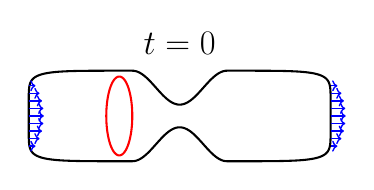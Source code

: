 \begin{tikzpicture}[scale=0.5]

\begin{axis}[
  xmin = -11,
  xmax = 11,
  ymin = -3.2,
  ymax = 3.2,
  scale only axis,
  axis equal image,
  hide axis,
  title = {\Huge$t=0$}
  ]

\addplot [mark=none,black,line width=1.5] table{
1.0e+01 0.0e+00
1.0e+01 3.682e-02
1.0e+01 7.365e-02
1.0e+01 1.105e-01
1.0e+01 1.474e-01
1.0e+01 1.843e-01
1.0e+01 2.213e-01
1.0e+01 2.583e-01
1.0e+01 2.955e-01
1.0e+01 3.327e-01
1.0e+01 3.7e-01
1.0e+01 4.074e-01
1.0e+01 4.45e-01
1.0e+01 4.827e-01
1.0e+01 5.205e-01
1.0e+01 5.586e-01
1.0e+01 5.967e-01
1.0e+01 6.351e-01
1.0e+01 6.737e-01
1.0e+01 7.125e-01
1.0e+01 7.515e-01
1.0e+01 7.907e-01
1.0e+01 8.302e-01
10.0e+00 8.7e-01
10.0e+00 9.1e-01
10.0e+00 9.504e-01
10.0e+00 9.911e-01
10.0e+00 1.032e+00
10.0e+00 1.073e+00
9.999e+00 1.115e+00
9.999e+00 1.157e+00
9.999e+00 1.2e+00
9.999e+00 1.242e+00
9.999e+00 1.286e+00
9.998e+00 1.33e+00
9.998e+00 1.374e+00
9.997e+00 1.419e+00
9.996e+00 1.464e+00
9.995e+00 1.509e+00
9.993e+00 1.556e+00
9.992e+00 1.602e+00
9.989e+00 1.649e+00
9.987e+00 1.697e+00
9.983e+00 1.746e+00
9.979e+00 1.794e+00
9.974e+00 1.844e+00
9.968e+00 1.894e+00
9.961e+00 1.944e+00
9.951e+00 1.995e+00
9.94e+00 2.046e+00
9.927e+00 2.097e+00
9.911e+00 2.149e+00
9.891e+00 2.201e+00
9.868e+00 2.252e+00
9.84e+00 2.304e+00
9.807e+00 2.355e+00
9.769e+00 2.405e+00
9.724e+00 2.454e+00
9.671e+00 2.503e+00
9.611e+00 2.55e+00
9.542e+00 2.594e+00
9.463e+00 2.637e+00
9.376e+00 2.678e+00
9.278e+00 2.716e+00
9.17e+00 2.751e+00
9.053e+00 2.783e+00
8.926e+00 2.813e+00
8.791e+00 2.839e+00
8.648e+00 2.862e+00
8.498e+00 2.883e+00
8.342e+00 2.901e+00
8.182e+00 2.917e+00
8.017e+00 2.931e+00
7.849e+00 2.942e+00
7.679e+00 2.952e+00
7.508e+00 2.96e+00
7.336e+00 2.967e+00
7.163e+00 2.973e+00
6.991e+00 2.978e+00
6.82e+00 2.982e+00
6.649e+00 2.985e+00
6.48e+00 2.988e+00
6.312e+00 2.99e+00
6.146e+00 2.992e+00
5.981e+00 2.994e+00
5.819e+00 2.995e+00
5.657e+00 2.996e+00
5.498e+00 2.997e+00
5.341e+00 2.998e+00
5.185e+00 2.998e+00
5.031e+00 2.998e+00
4.879e+00 2.999e+00
4.728e+00 2.999e+00
4.579e+00 2.999e+00
4.432e+00 2.999e+00
4.286e+00 3.0e+00
4.142e+00 3.0e+00
3.999e+00 3.0e+00
3.857e+00 3.0e+00
3.717e+00 3.0e+00
3.578e+00 3.0e+00
3.44e+00 3.0e+00
3.304e+00 3.0e+00
3.168e+00 3.0e+00
3.033e+00 2.993e+00
2.9e+00 2.967e+00
2.767e+00 2.922e+00
2.636e+00 2.859e+00
2.505e+00 2.78e+00
2.375e+00 2.685e+00
2.246e+00 2.578e+00
2.117e+00 2.459e+00
1.989e+00 2.332e+00
1.862e+00 2.198e+00
1.735e+00 2.059e+00
1.609e+00 1.918e+00
1.483e+00 1.777e+00
1.358e+00 1.638e+00
1.233e+00 1.503e+00
1.109e+00 1.374e+00
9.849e-01 1.253e+00
8.611e-01 1.142e+00
7.376e-01 1.042e+00
6.144e-01 9.557e-01
4.913e-01 8.831e-01
3.683e-01 8.255e-01
2.455e-01 7.837e-01
1.227e-01 7.585e-01
6.123e-16 7.5e-01
-1.227e-01 7.585e-01
-2.455e-01 7.837e-01
-3.683e-01 8.255e-01
-4.913e-01 8.831e-01
-6.144e-01 9.557e-01
-7.376e-01 1.042e+00
-8.611e-01 1.142e+00
-9.849e-01 1.253e+00
-1.109e+00 1.374e+00
-1.233e+00 1.503e+00
-1.358e+00 1.638e+00
-1.483e+00 1.777e+00
-1.609e+00 1.918e+00
-1.735e+00 2.059e+00
-1.862e+00 2.198e+00
-1.989e+00 2.332e+00
-2.117e+00 2.459e+00
-2.246e+00 2.578e+00
-2.375e+00 2.685e+00
-2.505e+00 2.78e+00
-2.636e+00 2.859e+00
-2.767e+00 2.922e+00
-2.9e+00 2.967e+00
-3.033e+00 2.993e+00
-3.168e+00 3.0e+00
-3.304e+00 3.0e+00
-3.44e+00 3.0e+00
-3.578e+00 3.0e+00
-3.717e+00 3.0e+00
-3.857e+00 3.0e+00
-3.999e+00 3.0e+00
-4.142e+00 3.0e+00
-4.286e+00 3.0e+00
-4.432e+00 2.999e+00
-4.579e+00 2.999e+00
-4.728e+00 2.999e+00
-4.879e+00 2.999e+00
-5.031e+00 2.998e+00
-5.185e+00 2.998e+00
-5.341e+00 2.998e+00
-5.498e+00 2.997e+00
-5.657e+00 2.996e+00
-5.819e+00 2.995e+00
-5.981e+00 2.994e+00
-6.146e+00 2.992e+00
-6.312e+00 2.99e+00
-6.48e+00 2.988e+00
-6.649e+00 2.985e+00
-6.82e+00 2.982e+00
-6.991e+00 2.978e+00
-7.163e+00 2.973e+00
-7.336e+00 2.967e+00
-7.508e+00 2.96e+00
-7.679e+00 2.952e+00
-7.849e+00 2.942e+00
-8.017e+00 2.931e+00
-8.182e+00 2.917e+00
-8.342e+00 2.901e+00
-8.498e+00 2.883e+00
-8.648e+00 2.862e+00
-8.791e+00 2.839e+00
-8.926e+00 2.813e+00
-9.053e+00 2.783e+00
-9.17e+00 2.751e+00
-9.278e+00 2.716e+00
-9.376e+00 2.678e+00
-9.463e+00 2.637e+00
-9.542e+00 2.594e+00
-9.611e+00 2.55e+00
-9.671e+00 2.503e+00
-9.724e+00 2.454e+00
-9.769e+00 2.405e+00
-9.807e+00 2.355e+00
-9.84e+00 2.304e+00
-9.868e+00 2.252e+00
-9.891e+00 2.201e+00
-9.911e+00 2.149e+00
-9.927e+00 2.097e+00
-9.94e+00 2.046e+00
-9.951e+00 1.995e+00
-9.961e+00 1.944e+00
-9.968e+00 1.894e+00
-9.974e+00 1.844e+00
-9.979e+00 1.794e+00
-9.983e+00 1.746e+00
-9.987e+00 1.697e+00
-9.989e+00 1.649e+00
-9.992e+00 1.602e+00
-9.993e+00 1.556e+00
-9.995e+00 1.509e+00
-9.996e+00 1.464e+00
-9.997e+00 1.419e+00
-9.998e+00 1.374e+00
-9.998e+00 1.33e+00
-9.999e+00 1.286e+00
-9.999e+00 1.242e+00
-9.999e+00 1.2e+00
-9.999e+00 1.157e+00
-9.999e+00 1.115e+00
-10.0e+00 1.073e+00
-10.0e+00 1.032e+00
-10.0e+00 9.911e-01
-10.0e+00 9.504e-01
-10.0e+00 9.1e-01
-10.0e+00 8.7e-01
-1.0e+01 8.302e-01
-1.0e+01 7.907e-01
-1.0e+01 7.515e-01
-1.0e+01 7.125e-01
-1.0e+01 6.737e-01
-1.0e+01 6.351e-01
-1.0e+01 5.967e-01
-1.0e+01 5.586e-01
-1.0e+01 5.205e-01
-1.0e+01 4.827e-01
-1.0e+01 4.45e-01
-1.0e+01 4.074e-01
-1.0e+01 3.7e-01
-1.0e+01 3.327e-01
-1.0e+01 2.955e-01
-1.0e+01 2.583e-01
-1.0e+01 2.213e-01
-1.0e+01 1.843e-01
-1.0e+01 1.474e-01
-1.0e+01 1.105e-01
-1.0e+01 7.365e-02
-1.0e+01 3.682e-02
-1.0e+01 3.674e-16
-1.0e+01 -3.682e-02
-1.0e+01 -7.365e-02
-1.0e+01 -1.105e-01
-1.0e+01 -1.474e-01
-1.0e+01 -1.843e-01
-1.0e+01 -2.213e-01
-1.0e+01 -2.583e-01
-1.0e+01 -2.955e-01
-1.0e+01 -3.327e-01
-1.0e+01 -3.7e-01
-1.0e+01 -4.074e-01
-1.0e+01 -4.45e-01
-1.0e+01 -4.827e-01
-1.0e+01 -5.205e-01
-1.0e+01 -5.586e-01
-1.0e+01 -5.967e-01
-1.0e+01 -6.351e-01
-1.0e+01 -6.737e-01
-1.0e+01 -7.125e-01
-1.0e+01 -7.515e-01
-1.0e+01 -7.907e-01
-1.0e+01 -8.302e-01
-10.0e+00 -8.7e-01
-10.0e+00 -9.1e-01
-10.0e+00 -9.504e-01
-10.0e+00 -9.911e-01
-10.0e+00 -1.032e+00
-10.0e+00 -1.073e+00
-9.999e+00 -1.115e+00
-9.999e+00 -1.157e+00
-9.999e+00 -1.2e+00
-9.999e+00 -1.242e+00
-9.999e+00 -1.286e+00
-9.998e+00 -1.33e+00
-9.998e+00 -1.374e+00
-9.997e+00 -1.419e+00
-9.996e+00 -1.464e+00
-9.995e+00 -1.509e+00
-9.993e+00 -1.556e+00
-9.992e+00 -1.602e+00
-9.989e+00 -1.649e+00
-9.987e+00 -1.697e+00
-9.983e+00 -1.746e+00
-9.979e+00 -1.794e+00
-9.974e+00 -1.844e+00
-9.968e+00 -1.894e+00
-9.961e+00 -1.944e+00
-9.951e+00 -1.995e+00
-9.94e+00 -2.046e+00
-9.927e+00 -2.097e+00
-9.911e+00 -2.149e+00
-9.891e+00 -2.201e+00
-9.868e+00 -2.252e+00
-9.84e+00 -2.304e+00
-9.807e+00 -2.355e+00
-9.769e+00 -2.405e+00
-9.724e+00 -2.454e+00
-9.671e+00 -2.503e+00
-9.611e+00 -2.55e+00
-9.542e+00 -2.594e+00
-9.463e+00 -2.637e+00
-9.376e+00 -2.678e+00
-9.278e+00 -2.716e+00
-9.17e+00 -2.751e+00
-9.053e+00 -2.783e+00
-8.926e+00 -2.813e+00
-8.791e+00 -2.839e+00
-8.648e+00 -2.862e+00
-8.498e+00 -2.883e+00
-8.342e+00 -2.901e+00
-8.182e+00 -2.917e+00
-8.017e+00 -2.931e+00
-7.849e+00 -2.942e+00
-7.679e+00 -2.952e+00
-7.508e+00 -2.96e+00
-7.336e+00 -2.967e+00
-7.163e+00 -2.973e+00
-6.991e+00 -2.978e+00
-6.82e+00 -2.982e+00
-6.649e+00 -2.985e+00
-6.48e+00 -2.988e+00
-6.312e+00 -2.99e+00
-6.146e+00 -2.992e+00
-5.981e+00 -2.994e+00
-5.819e+00 -2.995e+00
-5.657e+00 -2.996e+00
-5.498e+00 -2.997e+00
-5.341e+00 -2.998e+00
-5.185e+00 -2.998e+00
-5.031e+00 -2.998e+00
-4.879e+00 -2.999e+00
-4.728e+00 -2.999e+00
-4.579e+00 -2.999e+00
-4.432e+00 -2.999e+00
-4.286e+00 -3.0e+00
-4.142e+00 -3.0e+00
-3.999e+00 -3.0e+00
-3.857e+00 -3.0e+00
-3.717e+00 -3.0e+00
-3.578e+00 -3.0e+00
-3.44e+00 -3.0e+00
-3.304e+00 -3.0e+00
-3.168e+00 -3.0e+00
-3.033e+00 -2.993e+00
-2.9e+00 -2.967e+00
-2.767e+00 -2.922e+00
-2.636e+00 -2.859e+00
-2.505e+00 -2.78e+00
-2.375e+00 -2.685e+00
-2.246e+00 -2.578e+00
-2.117e+00 -2.459e+00
-1.989e+00 -2.332e+00
-1.862e+00 -2.198e+00
-1.735e+00 -2.059e+00
-1.609e+00 -1.918e+00
-1.483e+00 -1.777e+00
-1.358e+00 -1.638e+00
-1.233e+00 -1.503e+00
-1.109e+00 -1.374e+00
-9.849e-01 -1.253e+00
-8.611e-01 -1.142e+00
-7.376e-01 -1.042e+00
-6.144e-01 -9.557e-01
-4.913e-01 -8.831e-01
-3.683e-01 -8.255e-01
-2.455e-01 -7.837e-01
-1.227e-01 -7.585e-01
-1.837e-15 -7.5e-01
1.227e-01 -7.585e-01
2.455e-01 -7.837e-01
3.683e-01 -8.255e-01
4.913e-01 -8.831e-01
6.144e-01 -9.557e-01
7.376e-01 -1.042e+00
8.611e-01 -1.142e+00
9.849e-01 -1.253e+00
1.109e+00 -1.374e+00
1.233e+00 -1.503e+00
1.358e+00 -1.638e+00
1.483e+00 -1.777e+00
1.609e+00 -1.918e+00
1.735e+00 -2.059e+00
1.862e+00 -2.198e+00
1.989e+00 -2.332e+00
2.117e+00 -2.459e+00
2.246e+00 -2.578e+00
2.375e+00 -2.685e+00
2.505e+00 -2.78e+00
2.636e+00 -2.859e+00
2.767e+00 -2.922e+00
2.9e+00 -2.967e+00
3.033e+00 -2.993e+00
3.168e+00 -3.0e+00
3.304e+00 -3.0e+00
3.44e+00 -3.0e+00
3.578e+00 -3.0e+00
3.717e+00 -3.0e+00
3.857e+00 -3.0e+00
3.999e+00 -3.0e+00
4.142e+00 -3.0e+00
4.286e+00 -3.0e+00
4.432e+00 -2.999e+00
4.579e+00 -2.999e+00
4.728e+00 -2.999e+00
4.879e+00 -2.999e+00
5.031e+00 -2.998e+00
5.185e+00 -2.998e+00
5.341e+00 -2.998e+00
5.498e+00 -2.997e+00
5.657e+00 -2.996e+00
5.819e+00 -2.995e+00
5.981e+00 -2.994e+00
6.146e+00 -2.992e+00
6.312e+00 -2.99e+00
6.48e+00 -2.988e+00
6.649e+00 -2.985e+00
6.82e+00 -2.982e+00
6.991e+00 -2.978e+00
7.163e+00 -2.973e+00
7.336e+00 -2.967e+00
7.508e+00 -2.96e+00
7.679e+00 -2.952e+00
7.849e+00 -2.942e+00
8.017e+00 -2.931e+00
8.182e+00 -2.917e+00
8.342e+00 -2.901e+00
8.498e+00 -2.883e+00
8.648e+00 -2.862e+00
8.791e+00 -2.839e+00
8.926e+00 -2.813e+00
9.053e+00 -2.783e+00
9.17e+00 -2.751e+00
9.278e+00 -2.716e+00
9.376e+00 -2.678e+00
9.463e+00 -2.637e+00
9.542e+00 -2.594e+00
9.611e+00 -2.55e+00
9.671e+00 -2.503e+00
9.724e+00 -2.454e+00
9.769e+00 -2.405e+00
9.807e+00 -2.355e+00
9.84e+00 -2.304e+00
9.868e+00 -2.252e+00
9.891e+00 -2.201e+00
9.911e+00 -2.149e+00
9.927e+00 -2.097e+00
9.94e+00 -2.046e+00
9.951e+00 -1.995e+00
9.961e+00 -1.944e+00
9.968e+00 -1.894e+00
9.974e+00 -1.844e+00
9.979e+00 -1.794e+00
9.983e+00 -1.746e+00
9.987e+00 -1.697e+00
9.989e+00 -1.649e+00
9.992e+00 -1.602e+00
9.993e+00 -1.556e+00
9.995e+00 -1.509e+00
9.996e+00 -1.464e+00
9.997e+00 -1.419e+00
9.998e+00 -1.374e+00
9.998e+00 -1.33e+00
9.999e+00 -1.286e+00
9.999e+00 -1.242e+00
9.999e+00 -1.2e+00
9.999e+00 -1.157e+00
9.999e+00 -1.115e+00
10.0e+00 -1.073e+00
10.0e+00 -1.032e+00
10.0e+00 -9.911e-01
10.0e+00 -9.504e-01
10.0e+00 -9.1e-01
10.0e+00 -8.7e-01
1.0e+01 -8.302e-01
1.0e+01 -7.907e-01
1.0e+01 -7.515e-01
1.0e+01 -7.125e-01
1.0e+01 -6.737e-01
1.0e+01 -6.351e-01
1.0e+01 -5.967e-01
1.0e+01 -5.586e-01
1.0e+01 -5.205e-01
1.0e+01 -4.827e-01
1.0e+01 -4.45e-01
1.0e+01 -4.074e-01
1.0e+01 -3.7e-01
1.0e+01 -3.327e-01
1.0e+01 -2.955e-01
1.0e+01 -2.583e-01
1.0e+01 -2.213e-01
1.0e+01 -1.843e-01
1.0e+01 -1.474e-01
1.0e+01 -1.105e-01
1.0e+01 -7.365e-02
1.0e+01 -3.682e-02
1.0e+01 0.0e+00
};


\addplot [mark=none,red,line width=1.5] table{
-4.021e+00 2.611e+00
-4.042e+00 2.609e+00
-4.063e+00 2.605e+00
-4.084e+00 2.599e+00
-4.106e+00 2.592e+00
-4.126e+00 2.584e+00
-4.147e+00 2.573e+00
-4.168e+00 2.562e+00
-4.189e+00 2.548e+00
-4.209e+00 2.534e+00
-4.23e+00 2.517e+00
-4.25e+00 2.499e+00
-4.27e+00 2.48e+00
-4.29e+00 2.459e+00
-4.31e+00 2.437e+00
-4.33e+00 2.413e+00
-4.349e+00 2.388e+00
-4.368e+00 2.361e+00
-4.387e+00 2.333e+00
-4.406e+00 2.304e+00
-4.425e+00 2.273e+00
-4.443e+00 2.24e+00
-4.461e+00 2.207e+00
-4.479e+00 2.172e+00
-4.496e+00 2.135e+00
-4.513e+00 2.098e+00
-4.53e+00 2.059e+00
-4.546e+00 2.019e+00
-4.563e+00 1.978e+00
-4.579e+00 1.935e+00
-4.594e+00 1.892e+00
-4.609e+00 1.847e+00
-4.624e+00 1.801e+00
-4.638e+00 1.754e+00
-4.652e+00 1.706e+00
-4.666e+00 1.657e+00
-4.679e+00 1.607e+00
-4.692e+00 1.556e+00
-4.704e+00 1.504e+00
-4.716e+00 1.451e+00
-4.728e+00 1.397e+00
-4.739e+00 1.343e+00
-4.75e+00 1.287e+00
-4.76e+00 1.231e+00
-4.769e+00 1.174e+00
-4.779e+00 1.117e+00
-4.787e+00 1.058e+00
-4.796e+00 9.995e-01
-4.804e+00 9.4e-01
-4.811e+00 8.799e-01
-4.818e+00 8.193e-01
-4.824e+00 7.582e-01
-4.83e+00 6.966e-01
-4.836e+00 6.346e-01
-4.84e+00 5.723e-01
-4.845e+00 5.096e-01
-4.849e+00 4.465e-01
-4.852e+00 3.832e-01
-4.855e+00 3.197e-01
-4.857e+00 2.56e-01
-4.859e+00 1.921e-01
-4.86e+00 1.282e-01
-4.861e+00 6.41e-02
-4.862e+00 2.127e-16
-4.861e+00 -6.41e-02
-4.86e+00 -1.282e-01
-4.859e+00 -1.921e-01
-4.857e+00 -2.56e-01
-4.855e+00 -3.197e-01
-4.852e+00 -3.832e-01
-4.849e+00 -4.465e-01
-4.845e+00 -5.096e-01
-4.84e+00 -5.723e-01
-4.836e+00 -6.346e-01
-4.83e+00 -6.966e-01
-4.824e+00 -7.582e-01
-4.818e+00 -8.193e-01
-4.811e+00 -8.799e-01
-4.804e+00 -9.4e-01
-4.796e+00 -9.995e-01
-4.787e+00 -1.058e+00
-4.779e+00 -1.117e+00
-4.769e+00 -1.174e+00
-4.76e+00 -1.231e+00
-4.75e+00 -1.287e+00
-4.739e+00 -1.343e+00
-4.728e+00 -1.397e+00
-4.716e+00 -1.451e+00
-4.704e+00 -1.504e+00
-4.692e+00 -1.556e+00
-4.679e+00 -1.607e+00
-4.666e+00 -1.657e+00
-4.652e+00 -1.706e+00
-4.638e+00 -1.754e+00
-4.624e+00 -1.801e+00
-4.609e+00 -1.847e+00
-4.594e+00 -1.892e+00
-4.579e+00 -1.935e+00
-4.563e+00 -1.978e+00
-4.546e+00 -2.019e+00
-4.53e+00 -2.059e+00
-4.513e+00 -2.098e+00
-4.496e+00 -2.135e+00
-4.479e+00 -2.172e+00
-4.461e+00 -2.207e+00
-4.443e+00 -2.24e+00
-4.425e+00 -2.273e+00
-4.406e+00 -2.304e+00
-4.387e+00 -2.333e+00
-4.368e+00 -2.361e+00
-4.349e+00 -2.388e+00
-4.33e+00 -2.413e+00
-4.31e+00 -2.437e+00
-4.29e+00 -2.459e+00
-4.27e+00 -2.48e+00
-4.25e+00 -2.499e+00
-4.23e+00 -2.517e+00
-4.209e+00 -2.534e+00
-4.189e+00 -2.548e+00
-4.168e+00 -2.562e+00
-4.147e+00 -2.573e+00
-4.126e+00 -2.584e+00
-4.106e+00 -2.592e+00
-4.084e+00 -2.599e+00
-4.063e+00 -2.605e+00
-4.042e+00 -2.609e+00
-4.021e+00 -2.611e+00
-4.0e+00 -2.612e+00
-3.979e+00 -2.611e+00
-3.958e+00 -2.609e+00
-3.937e+00 -2.605e+00
-3.916e+00 -2.599e+00
-3.894e+00 -2.592e+00
-3.874e+00 -2.584e+00
-3.853e+00 -2.573e+00
-3.832e+00 -2.562e+00
-3.811e+00 -2.548e+00
-3.791e+00 -2.534e+00
-3.77e+00 -2.517e+00
-3.75e+00 -2.499e+00
-3.73e+00 -2.48e+00
-3.71e+00 -2.459e+00
-3.69e+00 -2.437e+00
-3.67e+00 -2.413e+00
-3.651e+00 -2.388e+00
-3.632e+00 -2.361e+00
-3.613e+00 -2.333e+00
-3.594e+00 -2.304e+00
-3.575e+00 -2.273e+00
-3.557e+00 -2.24e+00
-3.539e+00 -2.207e+00
-3.521e+00 -2.172e+00
-3.504e+00 -2.135e+00
-3.487e+00 -2.098e+00
-3.47e+00 -2.059e+00
-3.454e+00 -2.019e+00
-3.437e+00 -1.978e+00
-3.421e+00 -1.935e+00
-3.406e+00 -1.892e+00
-3.391e+00 -1.847e+00
-3.376e+00 -1.801e+00
-3.362e+00 -1.754e+00
-3.348e+00 -1.706e+00
-3.334e+00 -1.657e+00
-3.321e+00 -1.607e+00
-3.308e+00 -1.556e+00
-3.296e+00 -1.504e+00
-3.284e+00 -1.451e+00
-3.272e+00 -1.397e+00
-3.261e+00 -1.343e+00
-3.251e+00 -1.287e+00
-3.24e+00 -1.231e+00
-3.231e+00 -1.174e+00
-3.221e+00 -1.117e+00
-3.212e+00 -1.058e+00
-3.204e+00 -9.995e-01
-3.196e+00 -9.4e-01
-3.189e+00 -8.799e-01
-3.182e+00 -8.193e-01
-3.176e+00 -7.582e-01
-3.17e+00 -6.966e-01
-3.164e+00 -6.346e-01
-3.159e+00 -5.723e-01
-3.155e+00 -5.096e-01
-3.151e+00 -4.465e-01
-3.148e+00 -3.832e-01
-3.145e+00 -3.197e-01
-3.143e+00 -2.56e-01
-3.141e+00 -1.921e-01
-3.14e+00 -1.282e-01
-3.139e+00 -6.41e-02
-3.139e+00 -5.325e-16
-3.139e+00 6.41e-02
-3.14e+00 1.282e-01
-3.141e+00 1.921e-01
-3.143e+00 2.56e-01
-3.145e+00 3.197e-01
-3.148e+00 3.832e-01
-3.151e+00 4.465e-01
-3.155e+00 5.096e-01
-3.159e+00 5.723e-01
-3.164e+00 6.346e-01
-3.17e+00 6.966e-01
-3.176e+00 7.582e-01
-3.182e+00 8.193e-01
-3.189e+00 8.799e-01
-3.196e+00 9.4e-01
-3.204e+00 9.995e-01
-3.212e+00 1.058e+00
-3.221e+00 1.117e+00
-3.231e+00 1.174e+00
-3.24e+00 1.231e+00
-3.251e+00 1.287e+00
-3.261e+00 1.343e+00
-3.272e+00 1.397e+00
-3.284e+00 1.451e+00
-3.296e+00 1.504e+00
-3.308e+00 1.556e+00
-3.321e+00 1.607e+00
-3.334e+00 1.657e+00
-3.348e+00 1.706e+00
-3.362e+00 1.754e+00
-3.376e+00 1.801e+00
-3.391e+00 1.847e+00
-3.406e+00 1.892e+00
-3.421e+00 1.935e+00
-3.437e+00 1.978e+00
-3.454e+00 2.019e+00
-3.47e+00 2.059e+00
-3.487e+00 2.098e+00
-3.504e+00 2.135e+00
-3.521e+00 2.172e+00
-3.539e+00 2.207e+00
-3.557e+00 2.24e+00
-3.575e+00 2.273e+00
-3.594e+00 2.304e+00
-3.613e+00 2.333e+00
-3.632e+00 2.361e+00
-3.651e+00 2.388e+00
-3.67e+00 2.413e+00
-3.69e+00 2.437e+00
-3.71e+00 2.459e+00
-3.73e+00 2.48e+00
-3.75e+00 2.499e+00
-3.77e+00 2.517e+00
-3.791e+00 2.534e+00
-3.811e+00 2.548e+00
-3.832e+00 2.562e+00
-3.853e+00 2.573e+00
-3.874e+00 2.584e+00
-3.894e+00 2.592e+00
-3.916e+00 2.599e+00
-3.937e+00 2.605e+00
-3.958e+00 2.609e+00
-3.979e+00 2.611e+00
-4.0e+00 2.612e+00
-4.021e+00 2.611e+00
};


\foreach \y in {-2.0,-1.5,...,2.0}
\addplot[color=blue,line width = 1.0pt,solid,->]
plot coordinates{
  (-10,\y)
  (-10+exp(9/(\y*\y-9))/exp(-1),\y)
};

\foreach \y in {-2.0,-1.5,...,2.0}
\addplot[color=blue,line width = 1.0pt,solid,->]
plot coordinates{
  (10,\y)
  (10+exp(9/(\y*\y-9))/exp(-1),\y)
};


\end{axis}

\end{tikzpicture}



